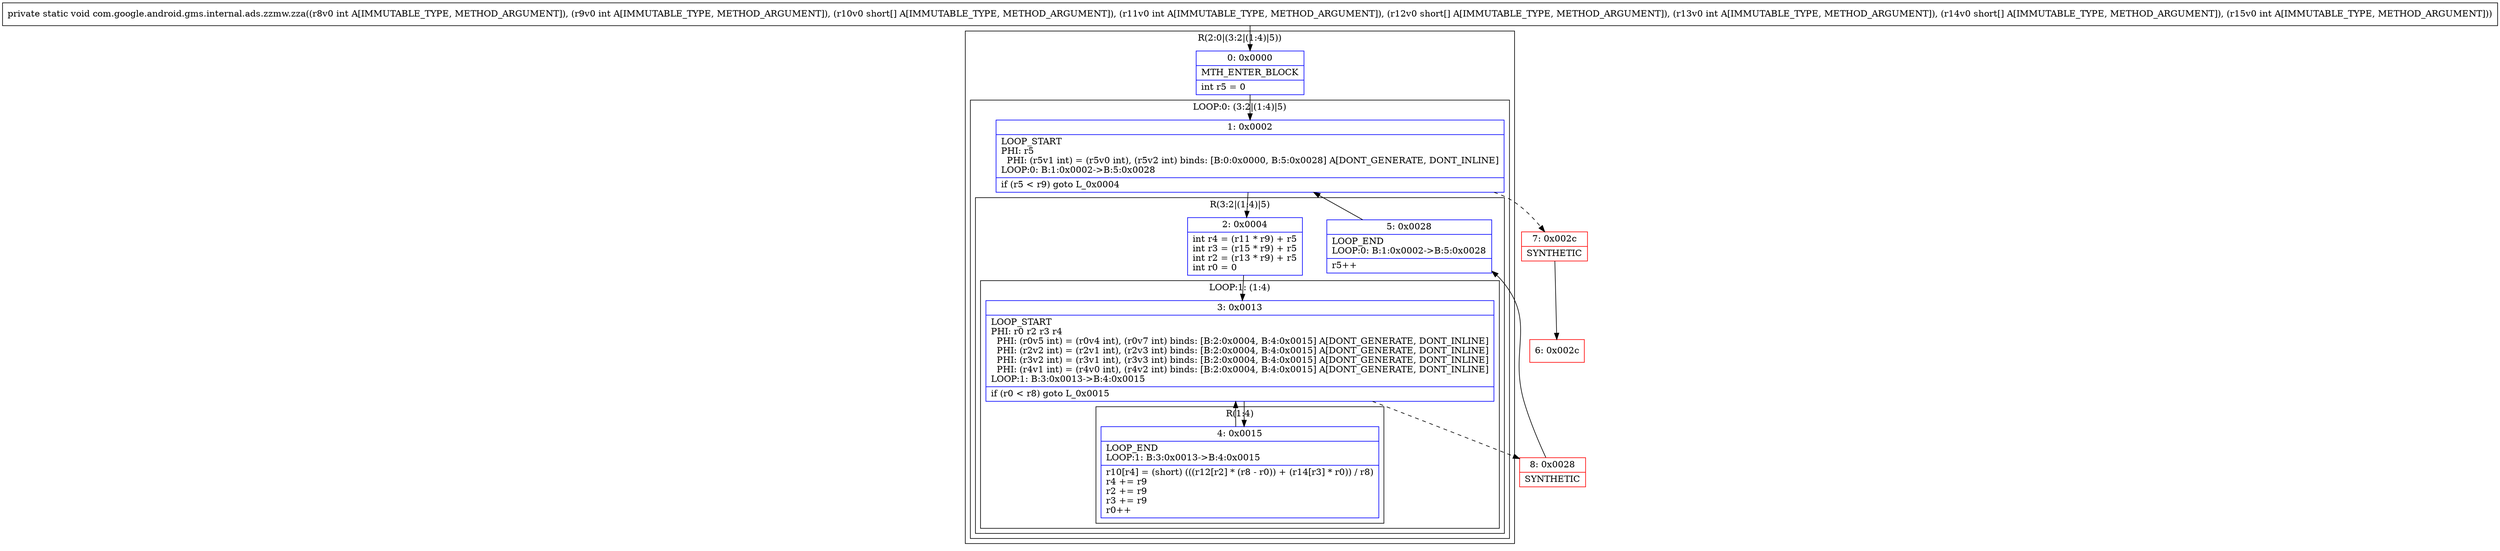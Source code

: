 digraph "CFG forcom.google.android.gms.internal.ads.zzmw.zza(II[SI[SI[SI)V" {
subgraph cluster_Region_1198663527 {
label = "R(2:0|(3:2|(1:4)|5))";
node [shape=record,color=blue];
Node_0 [shape=record,label="{0\:\ 0x0000|MTH_ENTER_BLOCK\l|int r5 = 0\l}"];
subgraph cluster_LoopRegion_76529939 {
label = "LOOP:0: (3:2|(1:4)|5)";
node [shape=record,color=blue];
Node_1 [shape=record,label="{1\:\ 0x0002|LOOP_START\lPHI: r5 \l  PHI: (r5v1 int) = (r5v0 int), (r5v2 int) binds: [B:0:0x0000, B:5:0x0028] A[DONT_GENERATE, DONT_INLINE]\lLOOP:0: B:1:0x0002\-\>B:5:0x0028\l|if (r5 \< r9) goto L_0x0004\l}"];
subgraph cluster_Region_452956555 {
label = "R(3:2|(1:4)|5)";
node [shape=record,color=blue];
Node_2 [shape=record,label="{2\:\ 0x0004|int r4 = (r11 * r9) + r5\lint r3 = (r15 * r9) + r5\lint r2 = (r13 * r9) + r5\lint r0 = 0\l}"];
subgraph cluster_LoopRegion_782872383 {
label = "LOOP:1: (1:4)";
node [shape=record,color=blue];
Node_3 [shape=record,label="{3\:\ 0x0013|LOOP_START\lPHI: r0 r2 r3 r4 \l  PHI: (r0v5 int) = (r0v4 int), (r0v7 int) binds: [B:2:0x0004, B:4:0x0015] A[DONT_GENERATE, DONT_INLINE]\l  PHI: (r2v2 int) = (r2v1 int), (r2v3 int) binds: [B:2:0x0004, B:4:0x0015] A[DONT_GENERATE, DONT_INLINE]\l  PHI: (r3v2 int) = (r3v1 int), (r3v3 int) binds: [B:2:0x0004, B:4:0x0015] A[DONT_GENERATE, DONT_INLINE]\l  PHI: (r4v1 int) = (r4v0 int), (r4v2 int) binds: [B:2:0x0004, B:4:0x0015] A[DONT_GENERATE, DONT_INLINE]\lLOOP:1: B:3:0x0013\-\>B:4:0x0015\l|if (r0 \< r8) goto L_0x0015\l}"];
subgraph cluster_Region_2016867905 {
label = "R(1:4)";
node [shape=record,color=blue];
Node_4 [shape=record,label="{4\:\ 0x0015|LOOP_END\lLOOP:1: B:3:0x0013\-\>B:4:0x0015\l|r10[r4] = (short) (((r12[r2] * (r8 \- r0)) + (r14[r3] * r0)) \/ r8)\lr4 += r9\lr2 += r9\lr3 += r9\lr0++\l}"];
}
}
Node_5 [shape=record,label="{5\:\ 0x0028|LOOP_END\lLOOP:0: B:1:0x0002\-\>B:5:0x0028\l|r5++\l}"];
}
}
}
Node_6 [shape=record,color=red,label="{6\:\ 0x002c}"];
Node_7 [shape=record,color=red,label="{7\:\ 0x002c|SYNTHETIC\l}"];
Node_8 [shape=record,color=red,label="{8\:\ 0x0028|SYNTHETIC\l}"];
MethodNode[shape=record,label="{private static void com.google.android.gms.internal.ads.zzmw.zza((r8v0 int A[IMMUTABLE_TYPE, METHOD_ARGUMENT]), (r9v0 int A[IMMUTABLE_TYPE, METHOD_ARGUMENT]), (r10v0 short[] A[IMMUTABLE_TYPE, METHOD_ARGUMENT]), (r11v0 int A[IMMUTABLE_TYPE, METHOD_ARGUMENT]), (r12v0 short[] A[IMMUTABLE_TYPE, METHOD_ARGUMENT]), (r13v0 int A[IMMUTABLE_TYPE, METHOD_ARGUMENT]), (r14v0 short[] A[IMMUTABLE_TYPE, METHOD_ARGUMENT]), (r15v0 int A[IMMUTABLE_TYPE, METHOD_ARGUMENT])) }"];
MethodNode -> Node_0;
Node_0 -> Node_1;
Node_1 -> Node_2;
Node_1 -> Node_7[style=dashed];
Node_2 -> Node_3;
Node_3 -> Node_4;
Node_3 -> Node_8[style=dashed];
Node_4 -> Node_3;
Node_5 -> Node_1;
Node_7 -> Node_6;
Node_8 -> Node_5;
}


